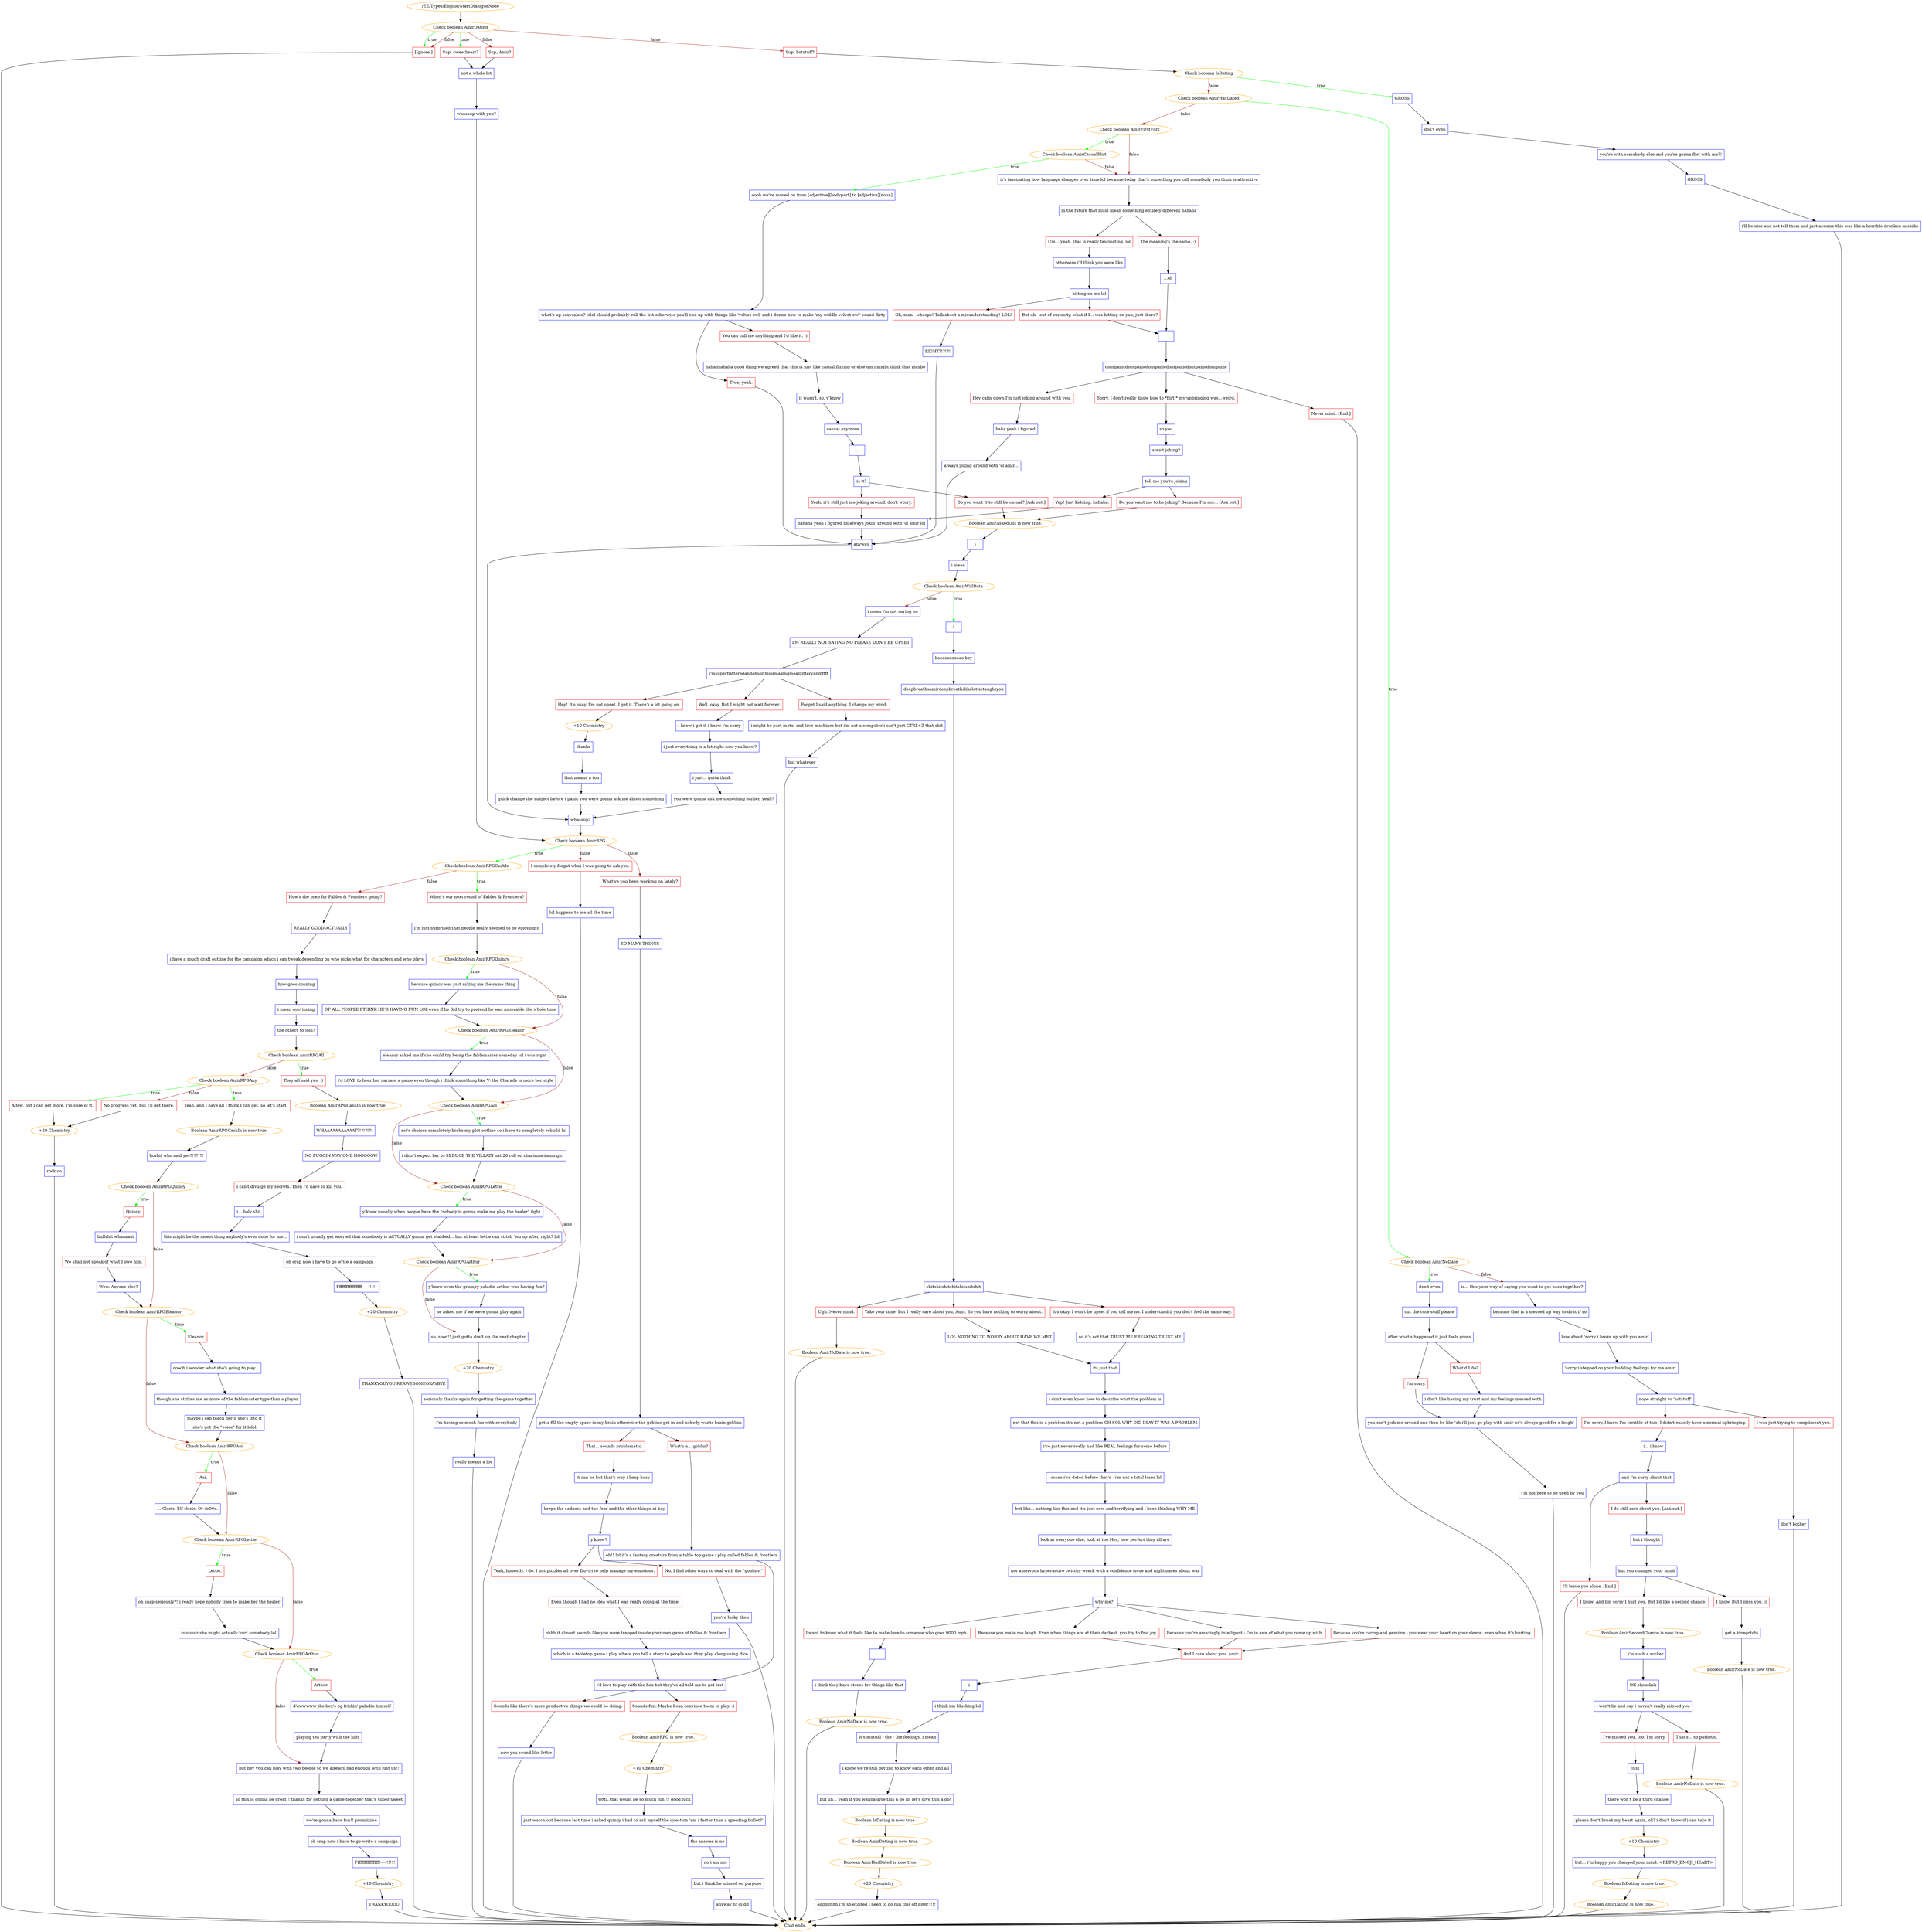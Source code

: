 digraph {
	1491 [label="/EE/Types/Engine/StartDialogueNode",color=orange];
		1491 -> 1492;
	1492 [label="Check boolean AmirDating",color=orange];
		1492 -> 1493 [label=true,color=green];
		1492 -> 1496 [label=true,color=green];
		1492 -> 1494 [label=false,color=brown];
		1492 -> 1495 [label=false,color=brown];
		1492 -> 1496 [label=false,color=brown];
	1493 [label="Sup, sweetheart?",shape=box,color=red];
		1493 -> 1653;
	1496 [label="[Ignore.]",shape=box,color=red];
		1496 -> "Chat ends.";
	1494 [label="Sup, Amir?",shape=box,color=red];
		1494 -> 1653;
	1495 [label="Sup, hotstuff?",shape=box,color=red];
		1495 -> 1498;
	1653 [label="not a whole lot",shape=box,color=blue];
		1653 -> 1654;
	"Chat ends." [color=orange];
	1498 [label="Check boolean IsDating",color=orange];
		1498 -> 1501 [label=true,color=green];
		1498 -> 1499 [label=false,color=brown];
	1654 [label="whassup with you?",shape=box,color=blue];
		1654 -> 1655;
	1501 [label="GROSS",shape=box,color=blue];
		1501 -> 1506;
	1499 [label="Check boolean AmirHasDated",color=orange];
		1499 -> 1502 [label=true,color=green];
		1499 -> 1500 [label=false,color=brown];
	1655 [label="Check boolean AmirRPG",color=orange];
		1655 -> 1660 [label=true,color=green];
		1655 -> 1659 [label=false,color=brown];
		1655 -> 1656 [label=false,color=brown];
	1506 [label="don't even",shape=box,color=blue];
		1506 -> 1509;
	1502 [label="Check boolean AmirNoDate",color=orange];
		1502 -> 1507 [label=true,color=green];
		1502 -> 1508 [label=false,color=brown];
	1500 [label="Check boolean AmirFirstFlirt",color=orange];
		1500 -> 1503 [label=true,color=green];
		1500 -> 1504 [label=false,color=brown];
	1660 [label="Check boolean AmirRPGCashIn",color=orange];
		1660 -> 1691 [label=true,color=green];
		1660 -> 1690 [label=false,color=brown];
	1659 [label="What've you been working on lately?",shape=box,color=red];
		1659 -> 1661;
	1656 [label="I completely forgot what I was going to ask you.",shape=box,color=red];
		1656 -> 1657;
	1509 [label="you're with somebody else and you're gonna flirt with me?!",shape=box,color=blue];
		1509 -> 1510;
	1507 [label="don't even",shape=box,color=blue];
		1507 -> 1513;
	1508 [label="is... this your way of saying you want to get back together?",shape=box,color=blue];
		1508 -> 1521;
	1503 [label="Check boolean AmirCasualFlirt",color=orange];
		1503 -> 1557 [label=true,color=green];
		1503 -> 1504 [label=false,color=brown];
	1504 [label="it's fascinating how language changes over time lol because today that's something you call somebody you think is attractive",shape=box,color=blue];
		1504 -> 1505;
	1691 [label="When's our next round of Fables & Frontiers?",shape=box,color=red];
		1691 -> 1693;
	1690 [label="How's the prep for Fables & Frontiers going?",shape=box,color=red];
		1690 -> 1692;
	1661 [label="SO MANY THINGS",shape=box,color=blue];
		1661 -> 1662;
	1657 [label="lol happens to me all the time",shape=box,color=blue];
		1657 -> "Chat ends.";
	1510 [label="GROSS",shape=box,color=blue];
		1510 -> 1511;
	1513 [label="cut the cute stuff please",shape=box,color=blue];
		1513 -> 1514;
	1521 [label="because that is a messed up way to do it if so",shape=box,color=blue];
		1521 -> 1522;
	1557 [label="oooh we've moved on from [adjective][bodypart] to [adjective][noun]",shape=box,color=blue];
		1557 -> 1558;
	1505 [label="in the future that must mean something entirely different hahaha",shape=box,color=blue];
		1505 -> 1629;
		1505 -> 1630;
	1693 [label="i'm just surprised that people really seemed to be enjoying it",shape=box,color=blue];
		1693 -> 1694;
	1692 [label="REALLY GOOD ACTUALLY",shape=box,color=blue];
		1692 -> 1715;
	1662 [label="gotta fill the empty space in my brain otherwise the goblins get in and nobody wants brain goblins",shape=box,color=blue];
		1662 -> 1664;
		1662 -> 1663;
	"Chat ends." [color=orange];
	1511 [label="i'll be nice and not tell them and just assume this was like a horrible drunken mistake",shape=box,color=blue];
		1511 -> "Chat ends.";
	1514 [label="after what's happened it just feels gross",shape=box,color=blue];
		1514 -> 1516;
		1514 -> 1515;
	1522 [label="how about 'sorry i broke up with you amir'",shape=box,color=blue];
		1522 -> 1523;
	1558 [label="what's up sexycakes? lolol should probably cull the list otherwise you'll end up with things like 'velvet owl' and i dunno how to make 'my widdle velvet owl' sound flirty",shape=box,color=blue];
		1558 -> 1559;
		1558 -> 1560;
	1629 [label="Um... yeah, that is really fascinating. lol",shape=box,color=red];
		1629 -> 1631;
	1630 [label="The meaning's the same. ;)",shape=box,color=red];
		1630 -> 1632;
	1694 [label="Check boolean AmirRPGQuincy",color=orange];
		1694 -> 1699 [label=true,color=green];
		1694 -> 1695 [label=false,color=brown];
	1715 [label="i have a rough draft outline for the campaign which i can tweak depending on who picks what for characters and who plays",shape=box,color=blue];
		1715 -> 1716;
	1664 [label="That... sounds problematic.",shape=box,color=red];
		1664 -> 1666;
	1663 [label="What's a... goblin?",shape=box,color=red];
		1663 -> 1665;
	"Chat ends." [color=orange];
	1516 [label="I'm sorry.",shape=box,color=red];
		1516 -> 1518;
	1515 [label="What'd I do?",shape=box,color=red];
		1515 -> 1517;
	1523 [label="'sorry i stepped on your budding feelings for me amir'",shape=box,color=blue];
		1523 -> 1524;
	1559 [label="You can call me anything and I'd like it. ;)",shape=box,color=red];
		1559 -> 1561;
	1560 [label="True, yeah.",shape=box,color=red];
		1560 -> 1651;
	1631 [label="otherwise i'd think you were like",shape=box,color=blue];
		1631 -> 1635;
	1632 [label="...oh",shape=box,color=blue];
		1632 -> 1636;
	1699 [label="because quincy was just asking me the same thing",shape=box,color=blue];
		1699 -> 1700;
	1695 [label="Check boolean AmirRPGEleanor",color=orange];
		1695 -> 1701 [label=true,color=green];
		1695 -> 1696 [label=false,color=brown];
	1716 [label="how goes conning",shape=box,color=blue];
		1716 -> 1717;
	1666 [label="it can be but that's why i keep busy",shape=box,color=blue];
		1666 -> 1667;
	1665 [label="oh!! lol it's a fantasy creature from a table top game i play called fables & frontiers",shape=box,color=blue];
		1665 -> 1676;
	1518 [label="you can't jerk me around and then be like 'oh i'll just go play with amir he's always good for a laugh'",shape=box,color=blue];
		1518 -> 1519;
	1517 [label="i don't like having my trust and my feelings messed with",shape=box,color=blue];
		1517 -> 1518;
	1524 [label="nope straight to 'hotstuff'",shape=box,color=blue];
		1524 -> 1525;
		1524 -> 1526;
	1561 [label="hahahhahaha good thing we agreed that this is just like casual flirting or else um i might think that maybe",shape=box,color=blue];
		1561 -> 1562;
	1651 [label="anyway",shape=box,color=blue];
		1651 -> 1652;
	1635 [label="hitting on me lol",shape=box,color=blue];
		1635 -> 1633;
		1635 -> 1634;
	1636 [label=" ",shape=box,color=blue];
		1636 -> 1638;
	1700 [label="OF ALL PEOPLE I THINK HE'S HAVING FUN LOL even if he did try to pretend he was miserable the whole time",shape=box,color=blue];
		1700 -> 1695;
	1701 [label="eleanor asked me if she could try being the fablemaster someday lol i was right",shape=box,color=blue];
		1701 -> 1702;
	1696 [label="Check boolean AmirRPGAoi",color=orange];
		1696 -> 1703 [label=true,color=green];
		1696 -> 1697 [label=false,color=brown];
	1717 [label="i mean convincing",shape=box,color=blue];
		1717 -> 1718;
	1667 [label="keeps the sadness and the fear and the other things at bay",shape=box,color=blue];
		1667 -> 1668;
	1676 [label="i'd love to play with the hex but they've all told me to get lost",shape=box,color=blue];
		1676 -> 1677;
		1676 -> 1678;
	1519 [label="i'm not here to be used by you",shape=box,color=blue];
		1519 -> "Chat ends.";
	1525 [label="I'm sorry, I know I'm terrible at this. I didn't exactly have a normal upbringing.",shape=box,color=red];
		1525 -> 1527;
	1526 [label="I was just trying to compliment you.",shape=box,color=red];
		1526 -> 1528;
	1562 [label="it wasn't, so, y'know",shape=box,color=blue];
		1562 -> 1563;
	1652 [label="whassup?",shape=box,color=blue];
		1652 -> 1655;
	1633 [label="Oh, man - whoops! Talk about a misunderstanding! LOL!",shape=box,color=red];
		1633 -> 1637;
	1634 [label="But uh - out of curiosity, what if I... was hitting on you, just there?",shape=box,color=red];
		1634 -> 1636;
	1638 [label="dontpanicdontpanicdontpanicdontpanicdontpanicdontpanic",shape=box,color=blue];
		1638 -> 1639;
		1638 -> 1640;
		1638 -> 1641;
	1702 [label="i'd LOVE to hear her narrate a game even though i think something like V: the Charade is more her style",shape=box,color=blue];
		1702 -> 1696;
	1703 [label="aoi's choices completely broke my plot outline so i have to completely rebuild lol",shape=box,color=blue];
		1703 -> 1704;
	1697 [label="Check boolean AmirRPGLettie",color=orange];
		1697 -> 1705 [label=true,color=green];
		1697 -> 1698 [label=false,color=brown];
	1718 [label="the others to join?",shape=box,color=blue];
		1718 -> 1719;
	1668 [label="y'know?",shape=box,color=blue];
		1668 -> 1669;
		1668 -> 1670;
	1677 [label="Sounds fun. Maybe I can convince them to play. :)",shape=box,color=red];
		1677 -> 1681;
	1678 [label="Sounds like there's more productive things we could be doing.",shape=box,color=red];
		1678 -> 1679;
	"Chat ends." [color=orange];
	1527 [label="i... i know",shape=box,color=blue];
		1527 -> 1529;
	1528 [label="don't bother",shape=box,color=blue];
		1528 -> "Chat ends.";
	1563 [label="casual anymore",shape=box,color=blue];
		1563 -> 1564;
	1637 [label="RIGHT?!?!?!",shape=box,color=blue];
		1637 -> 1651;
	1639 [label="Hey calm down I'm just joking around with you.",shape=box,color=red];
		1639 -> 1643;
	1640 [label="Sorry, I don't really know how to *flirt,* my upbringing was...weird.",shape=box,color=red];
		1640 -> 1644;
	1641 [label="Never mind. [End.]",shape=box,color=red];
		1641 -> "Chat ends.";
	1704 [label="i didn't expect her to SEDUCE THE VILLAIN nat 20 roll on charisma damn girl",shape=box,color=blue];
		1704 -> 1697;
	1705 [label="y'know usually when people have the \"nobody is gonna make me play the healer\" fight",shape=box,color=blue];
		1705 -> 1706;
	1698 [label="Check boolean AmirRPGArthur",color=orange];
		1698 -> 1707 [label=true,color=green];
		1698 -> 1709 [label=false,color=brown];
	1719 [label="Check boolean AmirRPGAll",color=orange];
		1719 -> 1720 [label=true,color=green];
		1719 -> 1732 [label=false,color=brown];
	1669 [label="Yeah, honestly. I do. I put puzzles all over Duviri to help manage my emotions.",shape=box,color=red];
		1669 -> 1673;
	1670 [label="No, I find other ways to deal with the \"goblins.\"",shape=box,color=red];
		1670 -> 1671;
	1681 [label="Boolean AmirRPG is now true.",color=orange];
		1681 -> 1682;
	1679 [label="now you sound like lettie",shape=box,color=blue];
		1679 -> "Chat ends.";
	1529 [label="and i'm sorry about that",shape=box,color=blue];
		1529 -> 1531;
		1529 -> 1532;
	"Chat ends." [color=orange];
	1564 [label="....",shape=box,color=blue];
		1564 -> 1565;
	1643 [label="haha yeah i figured",shape=box,color=blue];
		1643 -> 1645;
	1644 [label="so you",shape=box,color=blue];
		1644 -> 1646;
	"Chat ends." [color=orange];
	1706 [label="i don't usually get worried that somebody is ACTUALLY gonna get stabbed... but at least lettie can stitch 'em up after, right? lol",shape=box,color=blue];
		1706 -> 1698;
	1707 [label="y'know even the grumpy paladin arthur was having fun?",shape=box,color=blue];
		1707 -> 1708;
	1709 [label="so, soon!! just gotta draft up the next chapter",shape=box,color=blue];
		1709 -> 1713;
	1720 [label="They all said yes. :)",shape=box,color=red];
		1720 -> 1722;
	1732 [label="Check boolean AmirRPGAny",color=orange];
		1732 -> 1733 [label=true,color=green];
		1732 -> 1734 [label=true,color=green];
		1732 -> 1735 [label=false,color=brown];
	1673 [label="Even though I had no idea what I was really doing at the time.",shape=box,color=red];
		1673 -> 1674;
	1671 [label="you're lucky then",shape=box,color=blue];
		1671 -> "Chat ends.";
	1682 [label="+10 Chemistry",color=orange];
		1682 -> 1683;
	"Chat ends." [color=orange];
	1531 [label="I do still care about you. [Ask out.]",shape=box,color=red];
		1531 -> 1534;
	1532 [label="I'll leave you alone. [End.]",shape=box,color=red];
		1532 -> "Chat ends.";
	1565 [label="is it?",shape=box,color=blue];
		1565 -> 1566;
		1565 -> 1567;
	1645 [label="always joking around with 'ol amir...",shape=box,color=blue];
		1645 -> 1651;
	1646 [label="aren't joking?",shape=box,color=blue];
		1646 -> 1647;
	1708 [label="he asked me if we were gonna play again",shape=box,color=blue];
		1708 -> 1709;
	1713 [label="+20 Chemistry",color=orange];
		1713 -> 1710;
	1722 [label="Boolean AmirRPGCashIn is now true.",color=orange];
		1722 -> 1721;
	1733 [label="Yeah, and I have all I think I can get, so let's start.",shape=box,color=red];
		1733 -> 1736;
	1734 [label="A few, but I can get more. I'm sure of it.",shape=box,color=red];
		1734 -> 1738;
	1735 [label="No progress yet, but I'll get there.",shape=box,color=red];
		1735 -> 1738;
	1674 [label="ohhh it almost sounds like you were trapped inside your own game of fables & frontiers",shape=box,color=blue];
		1674 -> 1675;
	"Chat ends." [color=orange];
	1683 [label="OML that would be so much fun!!! good luck",shape=box,color=blue];
		1683 -> 1684;
	1534 [label="but i thought",shape=box,color=blue];
		1534 -> 1535;
	"Chat ends." [color=orange];
	1566 [label="Do you want it to still be casual? [Ask out.]",shape=box,color=red];
		1566 -> 1568;
	1567 [label="Yeah, it's still just me joking around, don't worry.",shape=box,color=red];
		1567 -> 1650;
	1647 [label="tell me you're joking",shape=box,color=blue];
		1647 -> 1648;
		1647 -> 1649;
	1710 [label="seriously thanks again for getting the game together",shape=box,color=blue];
		1710 -> 1711;
	1721 [label="WHAAAAAAAAAAAT?!?!?!?!",shape=box,color=blue];
		1721 -> 1723;
	1736 [label="Boolean AmirRPGCashIn is now true.",color=orange];
		1736 -> 1740;
	1738 [label="+20 Chemistry",color=orange];
		1738 -> 1737;
	1675 [label="which is a tabletop game i play where you tell a story to people and they play along using dice",shape=box,color=blue];
		1675 -> 1676;
	1684 [label="just watch out because last time i asked quincy i had to ask myself the question 'am i faster than a speeding bullet?'",shape=box,color=blue];
		1684 -> 1685;
	1535 [label="but you changed your mind",shape=box,color=blue];
		1535 -> 1537;
		1535 -> 1536;
	1568 [label="Boolean AmirAskedOut is now true.",color=orange];
		1568 -> 1569;
	1650 [label="hahaha yeah i figured lol always jokin' around with 'ol amir lol",shape=box,color=blue];
		1650 -> 1651;
	1648 [label="Do you want me to be joking? Because I'm not... [Ask out.]",shape=box,color=red];
		1648 -> 1568;
	1649 [label="Yep! Just kidding. hahaha.",shape=box,color=red];
		1649 -> 1650;
	1711 [label="i'm having so much fun with everybody",shape=box,color=blue];
		1711 -> 1712;
	1723 [label="NO FUGGIN WAY OML HOOOOOW",shape=box,color=blue];
		1723 -> 1724;
	1740 [label="hoshit who said yes?!??!?!",shape=box,color=blue];
		1740 -> 1745;
	1737 [label="rock on",shape=box,color=blue];
		1737 -> "Chat ends.";
	1685 [label="the answer is no",shape=box,color=blue];
		1685 -> 1686;
	1537 [label="I know. But I miss you. :(",shape=box,color=red];
		1537 -> 1538;
	1536 [label="I know. And I'm sorry I hurt you. But I'd like a second chance.",shape=box,color=red];
		1536 -> 1541;
	1569 [label="i",shape=box,color=blue];
		1569 -> 1570;
	1712 [label="really means a lot",shape=box,color=blue];
		1712 -> "Chat ends.";
	1724 [label="I can't divulge my secrets. Then I'd have to kill you.",shape=box,color=red];
		1724 -> 1725;
	1745 [label="Check boolean AmirRPGQuincy",color=orange];
		1745 -> 1746 [label=true,color=green];
		1745 -> 1744 [label=false,color=brown];
	"Chat ends." [color=orange];
	1686 [label="no i am not",shape=box,color=blue];
		1686 -> 1687;
	1538 [label="get a kinegotchi",shape=box,color=blue];
		1538 -> 1539;
	1541 [label="Boolean AmirSecondChance is now true.",color=orange];
		1541 -> 1542;
	1570 [label="i mean",shape=box,color=blue];
		1570 -> 1571;
	"Chat ends." [color=orange];
	1725 [label="i... holy shit",shape=box,color=blue];
		1725 -> 1726;
	1746 [label="Quincy,",shape=box,color=red];
		1746 -> 1751;
	1744 [label="Check boolean AmirRPGEleanor",color=orange];
		1744 -> 1747 [label=true,color=green];
		1744 -> 1743 [label=false,color=brown];
	1687 [label="but i think he missed on purpose",shape=box,color=blue];
		1687 -> 1688;
	1539 [label="Boolean AmirNoDate is now true.",color=orange];
		1539 -> "Chat ends.";
	1542 [label="... i'm such a sucker",shape=box,color=blue];
		1542 -> 1543;
	1571 [label="Check boolean AmirWillDate",color=orange];
		1571 -> 1573 [label=true,color=green];
		1571 -> 1572 [label=false,color=brown];
	1726 [label="this might be the nicest thing anybody's ever done for me...",shape=box,color=blue];
		1726 -> 1727;
	1751 [label="bullshit whaaaaat",shape=box,color=blue];
		1751 -> 1756;
	1747 [label="Eleanor,",shape=box,color=red];
		1747 -> 1752;
	1743 [label="Check boolean AmirRPGAoi",color=orange];
		1743 -> 1748 [label=true,color=green];
		1743 -> 1742 [label=false,color=brown];
	1688 [label="anyway hf gl dd",shape=box,color=blue];
		1688 -> "Chat ends.";
	"Chat ends." [color=orange];
	1543 [label="OK okokokok",shape=box,color=blue];
		1543 -> 1544;
	1573 [label="i",shape=box,color=blue];
		1573 -> 1590;
	1572 [label="i mean i'm not saying no",shape=box,color=blue];
		1572 -> 1574;
	1727 [label="oh crap now i have to go write a campaign",shape=box,color=blue];
		1727 -> 1728;
	1756 [label="We shall not speak of what I owe him.",shape=box,color=red];
		1756 -> 2639;
	1752 [label="ooooh i wonder what she's going to play...",shape=box,color=blue];
		1752 -> 1757;
	1748 [label="Aoi,",shape=box,color=red];
		1748 -> 1753;
	1742 [label="Check boolean AmirRPGLettie",color=orange];
		1742 -> 1749 [label=true,color=green];
		1742 -> 1741 [label=false,color=brown];
	"Chat ends." [color=orange];
	1544 [label="i won't lie and say i haven't really missed you",shape=box,color=blue];
		1544 -> 1546;
		1544 -> 1545;
	1590 [label="hooooooooooo boy",shape=box,color=blue];
		1590 -> 1591;
	1574 [label="I'M REALLY NOT SAYING NO PLEASE DON'T BE UPSET",shape=box,color=blue];
		1574 -> 1575;
	1728 [label="Fffffffffffffffff-----!!!!!",shape=box,color=blue];
		1728 -> 1730;
	2639 [label="Wow. Anyone else?",shape=box,color=blue];
		2639 -> 1744;
	1757 [label="though she strikes me as more of the fablemaster type than a player",shape=box,color=blue];
		1757 -> 2640;
	1753 [label="... Cleric. Elf cleric. Or dr00d.",shape=box,color=blue];
		1753 -> 1742;
	1749 [label="Lettie,",shape=box,color=red];
		1749 -> 1754;
	1741 [label="Check boolean AmirRPGArthur",color=orange];
		1741 -> 1750 [label=true,color=green];
		1741 -> 1760 [label=false,color=brown];
	1546 [label="I've missed you, too. I'm sorry.",shape=box,color=red];
		1546 -> 1549;
	1545 [label="That's... so pathetic.",shape=box,color=red];
		1545 -> 1547;
	1591 [label="deepbreathsamirdeepbreathslikelettietaughtyou",shape=box,color=blue];
		1591 -> 1592;
	1575 [label="i'msuperflatteredandohsolthisismakingmealljitteryandfffff",shape=box,color=blue];
		1575 -> 1576;
		1575 -> 1577;
		1575 -> 1578;
	1730 [label="+20 Chemistry",color=orange];
		1730 -> 1729;
	2640 [label="maybe i can teach her if she's into it
she's got the \"voice\" for it lolol",shape=box,color=blue];
		2640 -> 1743;
	1754 [label="oh snap seriously?! i really hope nobody tries to make her the healer",shape=box,color=blue];
		1754 -> 1758;
	1750 [label="Arthur.",shape=box,color=red];
		1750 -> 1755;
	1760 [label="but hey you can play with two people so we already had enough with just us!!",shape=box,color=blue];
		1760 -> 1761;
	1549 [label="just",shape=box,color=blue];
		1549 -> 1550;
	1547 [label="Boolean AmirNoDate is now true.",color=orange];
		1547 -> "Chat ends.";
	1592 [label="shitshitshitshitshitshitshit",shape=box,color=blue];
		1592 -> 1593;
		1592 -> 1594;
		1592 -> 1595;
	1576 [label="Hey! It's okay, I'm not upset. I get it. There's a lot going on.",shape=box,color=red];
		1576 -> 1581;
	1577 [label="Well, okay. But I might not wait forever.",shape=box,color=red];
		1577 -> 1583;
	1578 [label="Forget I said anything, I change my mind.",shape=box,color=red];
		1578 -> 1587;
	1729 [label="THANKYOUYOU'REAWESOMEOKAYBYE",shape=box,color=blue];
		1729 -> "Chat ends.";
	1758 [label="cuuuuuz she might actually hurt somebody lol",shape=box,color=blue];
		1758 -> 1741;
	1755 [label="d'awwwww the hex's og frickin' paladin himself",shape=box,color=blue];
		1755 -> 1759;
	1761 [label="so this is gonna be great!! thanks for getting a game together that's super sweet",shape=box,color=blue];
		1761 -> 1762;
	1550 [label="there won't be a third chance",shape=box,color=blue];
		1550 -> 1551;
	"Chat ends." [color=orange];
	1593 [label="Ugh. Never mind.",shape=box,color=red];
		1593 -> 1596;
	1594 [label="Take your time. But I really care about you, Amir. So you have nothing to worry about.",shape=box,color=red];
		1594 -> 1598;
	1595 [label="It's okay. I won't be upset if you tell me no. I understand if you don't feel the same way.",shape=box,color=red];
		1595 -> 1599;
	1581 [label="+10 Chemistry",color=orange];
		1581 -> 1579;
	1583 [label="i know i get it i know i'm sorry",shape=box,color=blue];
		1583 -> 1584;
	1587 [label="i might be part metal and love machines but i'm not a computer i can't just CTRL+Z that shit",shape=box,color=blue];
		1587 -> 1588;
	"Chat ends." [color=orange];
	1759 [label="playing tea party with the kids",shape=box,color=blue];
		1759 -> 1760;
	1762 [label="we're gonna have fun!! promiiiiise",shape=box,color=blue];
		1762 -> 1763;
	1551 [label="please don't break my heart again, ok? i don't know if i can take it",shape=box,color=blue];
		1551 -> 1555;
	1596 [label="Boolean AmirNoDate is now true.",color=orange];
		1596 -> "Chat ends.";
	1598 [label="LOL NOTHING TO WORRY ABOUT HAVE WE MET",shape=box,color=blue];
		1598 -> 1600;
	1599 [label="no it's not that TRUST ME FREAKING TRUST ME",shape=box,color=blue];
		1599 -> 1600;
	1579 [label="thanks",shape=box,color=blue];
		1579 -> 1580;
	1584 [label="i just everything is a lot right now you know?",shape=box,color=blue];
		1584 -> 1585;
	1588 [label="but whatever",shape=box,color=blue];
		1588 -> "Chat ends.";
	1763 [label="oh crap now i have to go write a campaign",shape=box,color=blue];
		1763 -> 1764;
	1555 [label="+10 Chemistry",color=orange];
		1555 -> 1552;
	"Chat ends." [color=orange];
	1600 [label="its just that",shape=box,color=blue];
		1600 -> 1601;
	1580 [label="that means a ton",shape=box,color=blue];
		1580 -> 1582;
	1585 [label="i just... gotta think",shape=box,color=blue];
		1585 -> 1586;
	"Chat ends." [color=orange];
	1764 [label="Fffffffffffffffff-----!!!!!",shape=box,color=blue];
		1764 -> 1766;
	1552 [label="but... i'm happy you changed your mind. <RETRO_EMOJI_HEART>",shape=box,color=blue];
		1552 -> 1553;
	1601 [label="i don't even know how to describe what the problem is",shape=box,color=blue];
		1601 -> 1602;
	1582 [label="quick change the subject before i panic you were gonna ask me about something",shape=box,color=blue];
		1582 -> 1652;
	1586 [label="you were gonna ask me something earlier, yeah?",shape=box,color=blue];
		1586 -> 1652;
	1766 [label="+10 Chemistry",color=orange];
		1766 -> 1765;
	1553 [label="Boolean IsDating is now true.",color=orange];
		1553 -> 1554;
	1602 [label="not that this is a problem it's not a problem OH SOL WHY DID I SAY IT WAS A PROBLEM",shape=box,color=blue];
		1602 -> 1603;
	1765 [label="THANKYOOOU",shape=box,color=blue];
		1765 -> "Chat ends.";
	1554 [label="Boolean AmirDating is now true.",color=orange];
		1554 -> "Chat ends.";
	1603 [label="i've just never really had like REAL feelings for some before",shape=box,color=blue];
		1603 -> 1604;
	"Chat ends." [color=orange];
	"Chat ends." [color=orange];
	1604 [label="i mean i've dated before that's - i'm not a total loser lol",shape=box,color=blue];
		1604 -> 1605;
	1605 [label="but like... nothing like this and it's just new and terrifying and i keep thinking WHY ME",shape=box,color=blue];
		1605 -> 1606;
	1606 [label="look at everyone else, look at the Hex, how perfect they all are",shape=box,color=blue];
		1606 -> 1607;
	1607 [label="not a nervous hyperactive twitchy wreck with a confidence issue and nightmares about war",shape=box,color=blue];
		1607 -> 1608;
	1608 [label="why me?!",shape=box,color=blue];
		1608 -> 1609;
		1608 -> 1610;
		1608 -> 1611;
		1608 -> 1612;
	1609 [label="Because you're amazingly intelligent - I'm in awe of what you come up with.",shape=box,color=red];
		1609 -> 1613;
	1610 [label="Because you're caring and genuine - you wear your heart on your sleeve, even when it's hurting.",shape=box,color=red];
		1610 -> 1613;
	1611 [label="Because you make me laugh. Even when things are at their darkest, you try to find joy.",shape=box,color=red];
		1611 -> 1613;
	1612 [label="I want to know what it feels like to make love to someone who goes 9000 mph.",shape=box,color=red];
		1612 -> 1614;
	1613 [label="And I care about you, Amir.",shape=box,color=red];
		1613 -> 1617;
	1614 [label="....",shape=box,color=blue];
		1614 -> 1615;
	1617 [label="i",shape=box,color=blue];
		1617 -> 1618;
	1615 [label="i think they have stores for things like that",shape=box,color=blue];
		1615 -> 1616;
	1618 [label="i think i'm blushing lol",shape=box,color=blue];
		1618 -> 1620;
	1616 [label="Boolean AmirNoDate is now true.",color=orange];
		1616 -> "Chat ends.";
	1620 [label="it's mutual - the - the feelings, i mean",shape=box,color=blue];
		1620 -> 1621;
	"Chat ends." [color=orange];
	1621 [label="i know we're still getting to know each other and all",shape=box,color=blue];
		1621 -> 1622;
	1622 [label="but uh... yeah if you wanna give this a go lol let's give this a go!",shape=box,color=blue];
		1622 -> 1623;
	1623 [label="Boolean IsDating is now true.",color=orange];
		1623 -> 1624;
	1624 [label="Boolean AmirDating is now true.",color=orange];
		1624 -> 1625;
	1625 [label="Boolean AmirHasDated is now true.",color=orange];
		1625 -> 1627;
	1627 [label="+20 Chemistry",color=orange];
		1627 -> 1626;
	1626 [label="agggghhh i'm so excited i need to go run this off BRB!!!!!",shape=box,color=blue];
		1626 -> "Chat ends.";
	"Chat ends." [color=orange];
}
